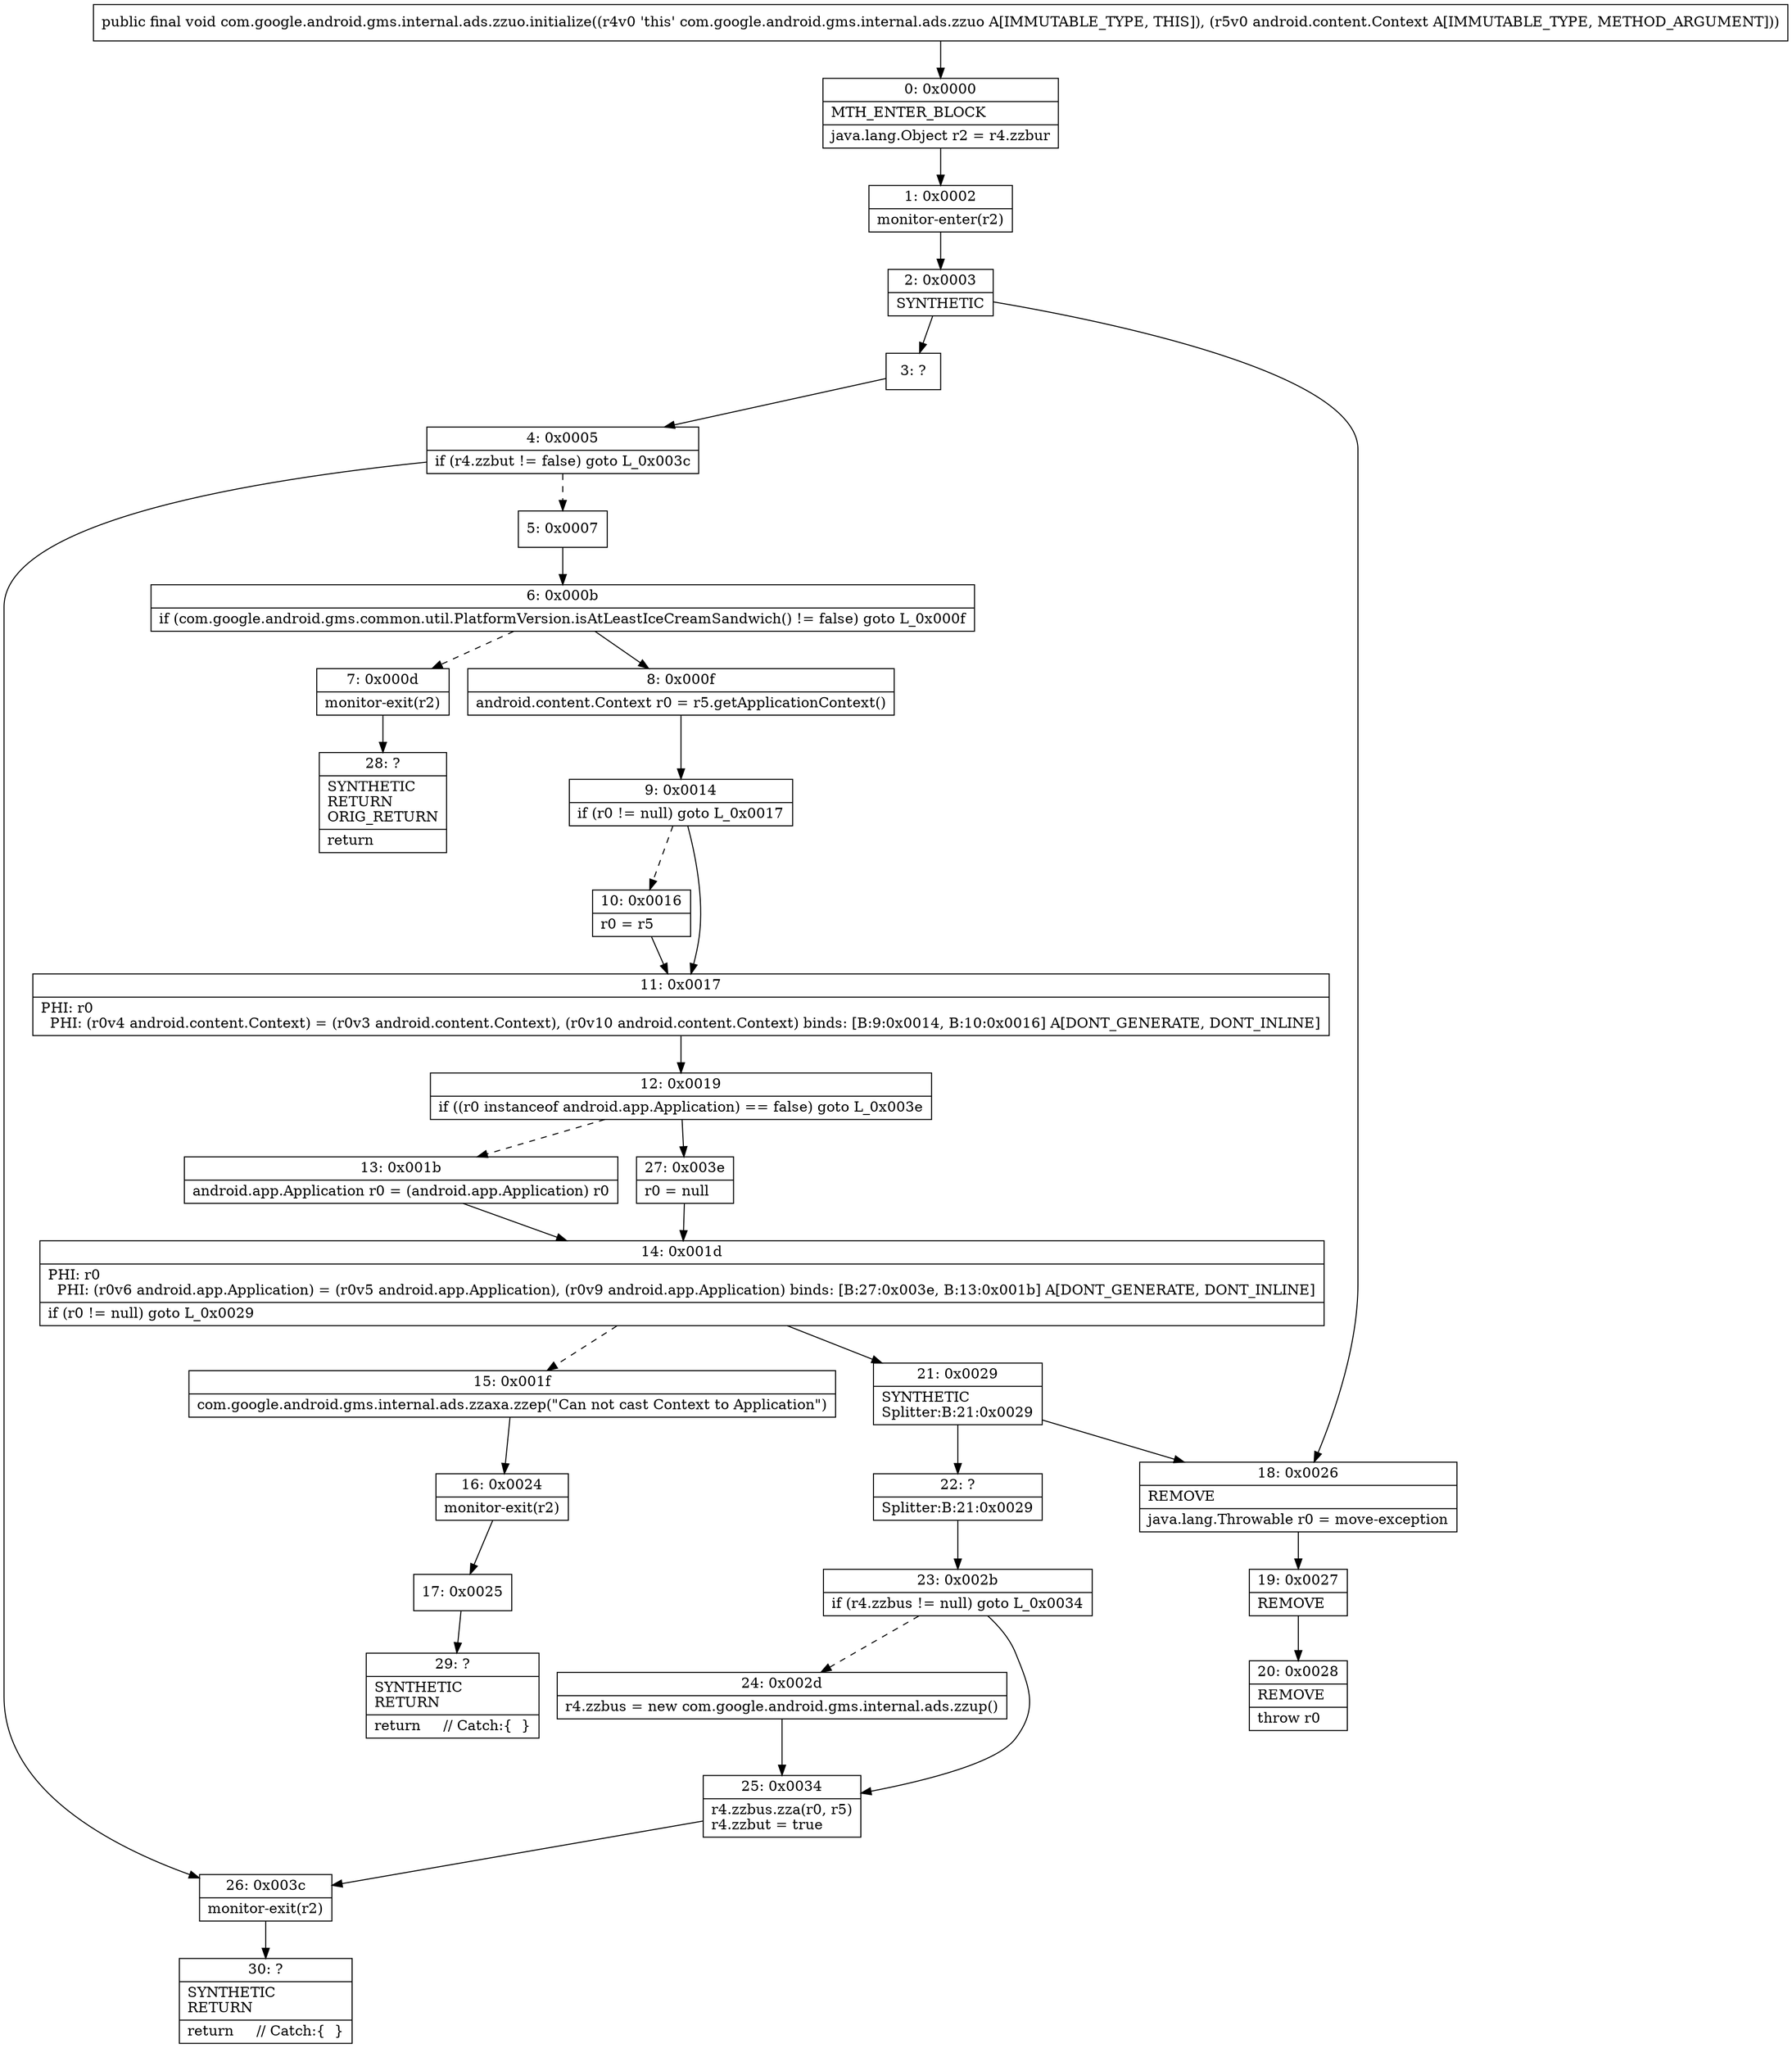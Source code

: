 digraph "CFG forcom.google.android.gms.internal.ads.zzuo.initialize(Landroid\/content\/Context;)V" {
Node_0 [shape=record,label="{0\:\ 0x0000|MTH_ENTER_BLOCK\l|java.lang.Object r2 = r4.zzbur\l}"];
Node_1 [shape=record,label="{1\:\ 0x0002|monitor\-enter(r2)\l}"];
Node_2 [shape=record,label="{2\:\ 0x0003|SYNTHETIC\l}"];
Node_3 [shape=record,label="{3\:\ ?}"];
Node_4 [shape=record,label="{4\:\ 0x0005|if (r4.zzbut != false) goto L_0x003c\l}"];
Node_5 [shape=record,label="{5\:\ 0x0007}"];
Node_6 [shape=record,label="{6\:\ 0x000b|if (com.google.android.gms.common.util.PlatformVersion.isAtLeastIceCreamSandwich() != false) goto L_0x000f\l}"];
Node_7 [shape=record,label="{7\:\ 0x000d|monitor\-exit(r2)\l}"];
Node_8 [shape=record,label="{8\:\ 0x000f|android.content.Context r0 = r5.getApplicationContext()\l}"];
Node_9 [shape=record,label="{9\:\ 0x0014|if (r0 != null) goto L_0x0017\l}"];
Node_10 [shape=record,label="{10\:\ 0x0016|r0 = r5\l}"];
Node_11 [shape=record,label="{11\:\ 0x0017|PHI: r0 \l  PHI: (r0v4 android.content.Context) = (r0v3 android.content.Context), (r0v10 android.content.Context) binds: [B:9:0x0014, B:10:0x0016] A[DONT_GENERATE, DONT_INLINE]\l}"];
Node_12 [shape=record,label="{12\:\ 0x0019|if ((r0 instanceof android.app.Application) == false) goto L_0x003e\l}"];
Node_13 [shape=record,label="{13\:\ 0x001b|android.app.Application r0 = (android.app.Application) r0\l}"];
Node_14 [shape=record,label="{14\:\ 0x001d|PHI: r0 \l  PHI: (r0v6 android.app.Application) = (r0v5 android.app.Application), (r0v9 android.app.Application) binds: [B:27:0x003e, B:13:0x001b] A[DONT_GENERATE, DONT_INLINE]\l|if (r0 != null) goto L_0x0029\l}"];
Node_15 [shape=record,label="{15\:\ 0x001f|com.google.android.gms.internal.ads.zzaxa.zzep(\"Can not cast Context to Application\")\l}"];
Node_16 [shape=record,label="{16\:\ 0x0024|monitor\-exit(r2)\l}"];
Node_17 [shape=record,label="{17\:\ 0x0025}"];
Node_18 [shape=record,label="{18\:\ 0x0026|REMOVE\l|java.lang.Throwable r0 = move\-exception\l}"];
Node_19 [shape=record,label="{19\:\ 0x0027|REMOVE\l}"];
Node_20 [shape=record,label="{20\:\ 0x0028|REMOVE\l|throw r0\l}"];
Node_21 [shape=record,label="{21\:\ 0x0029|SYNTHETIC\lSplitter:B:21:0x0029\l}"];
Node_22 [shape=record,label="{22\:\ ?|Splitter:B:21:0x0029\l}"];
Node_23 [shape=record,label="{23\:\ 0x002b|if (r4.zzbus != null) goto L_0x0034\l}"];
Node_24 [shape=record,label="{24\:\ 0x002d|r4.zzbus = new com.google.android.gms.internal.ads.zzup()\l}"];
Node_25 [shape=record,label="{25\:\ 0x0034|r4.zzbus.zza(r0, r5)\lr4.zzbut = true\l}"];
Node_26 [shape=record,label="{26\:\ 0x003c|monitor\-exit(r2)\l}"];
Node_27 [shape=record,label="{27\:\ 0x003e|r0 = null\l}"];
Node_28 [shape=record,label="{28\:\ ?|SYNTHETIC\lRETURN\lORIG_RETURN\l|return\l}"];
Node_29 [shape=record,label="{29\:\ ?|SYNTHETIC\lRETURN\l|return     \/\/ Catch:\{  \}\l}"];
Node_30 [shape=record,label="{30\:\ ?|SYNTHETIC\lRETURN\l|return     \/\/ Catch:\{  \}\l}"];
MethodNode[shape=record,label="{public final void com.google.android.gms.internal.ads.zzuo.initialize((r4v0 'this' com.google.android.gms.internal.ads.zzuo A[IMMUTABLE_TYPE, THIS]), (r5v0 android.content.Context A[IMMUTABLE_TYPE, METHOD_ARGUMENT])) }"];
MethodNode -> Node_0;
Node_0 -> Node_1;
Node_1 -> Node_2;
Node_2 -> Node_3;
Node_2 -> Node_18;
Node_3 -> Node_4;
Node_4 -> Node_5[style=dashed];
Node_4 -> Node_26;
Node_5 -> Node_6;
Node_6 -> Node_7[style=dashed];
Node_6 -> Node_8;
Node_7 -> Node_28;
Node_8 -> Node_9;
Node_9 -> Node_10[style=dashed];
Node_9 -> Node_11;
Node_10 -> Node_11;
Node_11 -> Node_12;
Node_12 -> Node_13[style=dashed];
Node_12 -> Node_27;
Node_13 -> Node_14;
Node_14 -> Node_15[style=dashed];
Node_14 -> Node_21;
Node_15 -> Node_16;
Node_16 -> Node_17;
Node_17 -> Node_29;
Node_18 -> Node_19;
Node_19 -> Node_20;
Node_21 -> Node_22;
Node_21 -> Node_18;
Node_22 -> Node_23;
Node_23 -> Node_24[style=dashed];
Node_23 -> Node_25;
Node_24 -> Node_25;
Node_25 -> Node_26;
Node_26 -> Node_30;
Node_27 -> Node_14;
}

